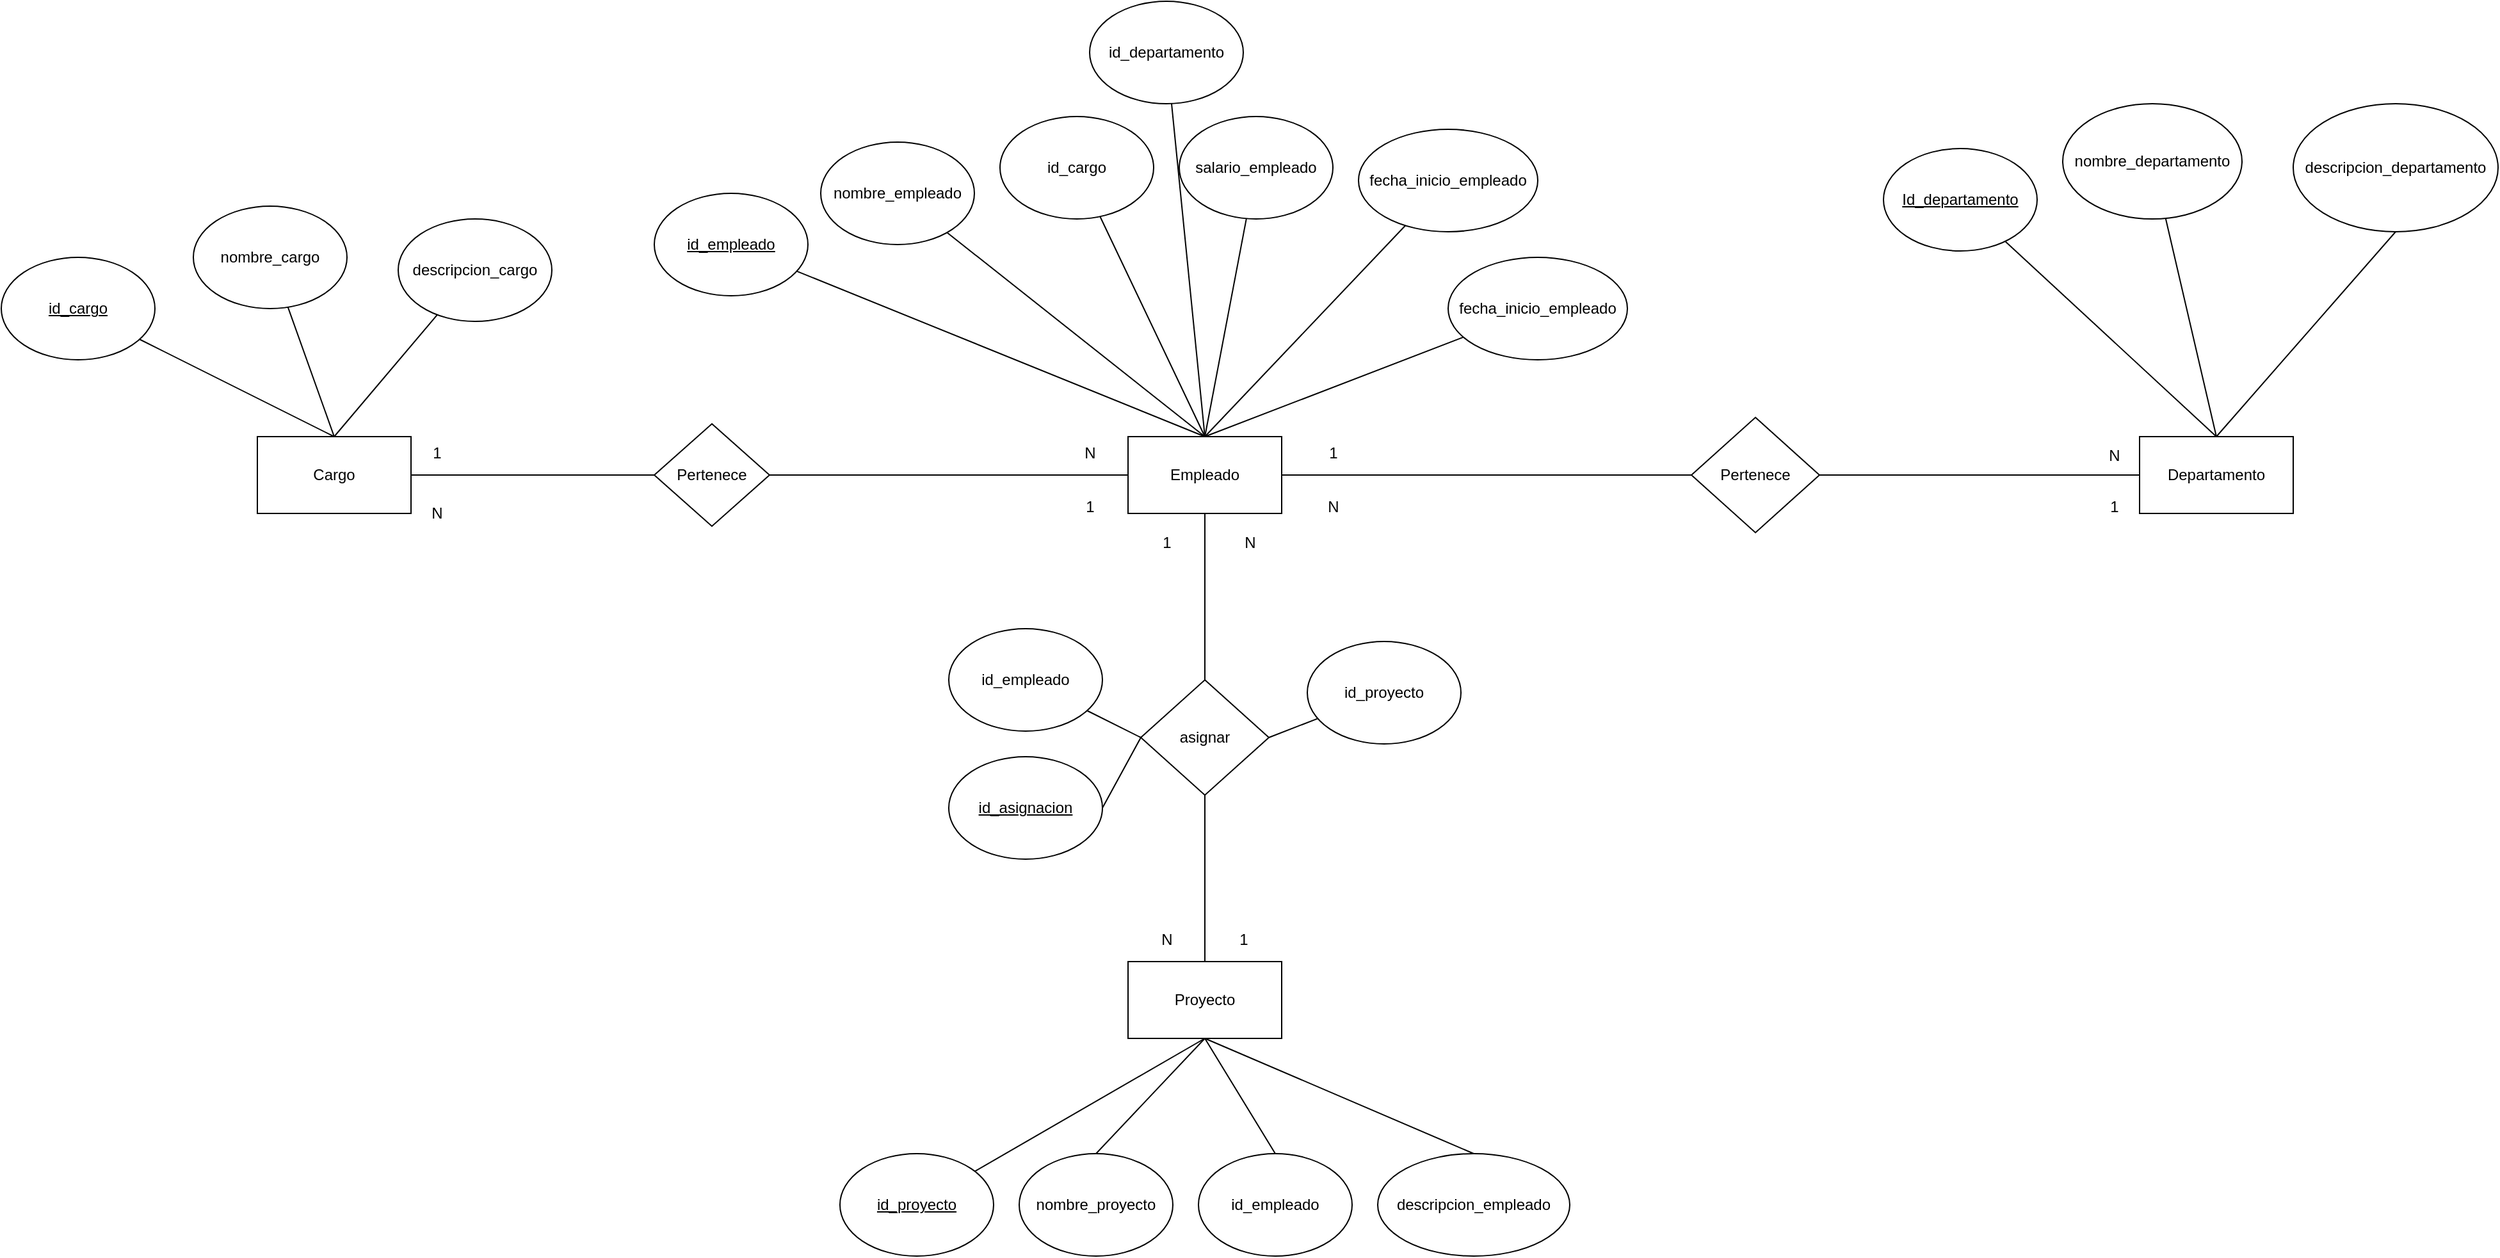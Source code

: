 <mxfile version="23.0.2" type="device">
  <diagram id="R2lEEEUBdFMjLlhIrx00" name="Page-1">
    <mxGraphModel dx="2819" dy="918" grid="1" gridSize="10" guides="1" tooltips="1" connect="1" arrows="1" fold="1" page="1" pageScale="1" pageWidth="850" pageHeight="1100" math="0" shadow="0" extFonts="Permanent Marker^https://fonts.googleapis.com/css?family=Permanent+Marker">
      <root>
        <mxCell id="0" />
        <mxCell id="1" parent="0" />
        <mxCell id="rf5e1oByOBRiGEH48eqN-1" value="Pertenece" style="rhombus;whiteSpace=wrap;html=1;" parent="1" vertex="1">
          <mxGeometry x="650" y="385" width="100" height="90" as="geometry" />
        </mxCell>
        <mxCell id="rf5e1oByOBRiGEH48eqN-3" value="Empleado" style="rounded=0;whiteSpace=wrap;html=1;" parent="1" vertex="1">
          <mxGeometry x="210" y="400" width="120" height="60" as="geometry" />
        </mxCell>
        <mxCell id="rf5e1oByOBRiGEH48eqN-4" value="&lt;u&gt;id_empleado&lt;/u&gt;" style="ellipse;whiteSpace=wrap;html=1;" parent="1" vertex="1">
          <mxGeometry x="-160" y="210" width="120" height="80" as="geometry" />
        </mxCell>
        <mxCell id="rf5e1oByOBRiGEH48eqN-5" value="nombre_empleado" style="ellipse;whiteSpace=wrap;html=1;" parent="1" vertex="1">
          <mxGeometry x="-30" y="170" width="120" height="80" as="geometry" />
        </mxCell>
        <mxCell id="rf5e1oByOBRiGEH48eqN-6" value="id_cargo" style="ellipse;whiteSpace=wrap;html=1;" parent="1" vertex="1">
          <mxGeometry x="110" y="150" width="120" height="80" as="geometry" />
        </mxCell>
        <mxCell id="rf5e1oByOBRiGEH48eqN-7" value="salario_empleado" style="ellipse;whiteSpace=wrap;html=1;" parent="1" vertex="1">
          <mxGeometry x="250" y="150" width="120" height="80" as="geometry" />
        </mxCell>
        <mxCell id="rf5e1oByOBRiGEH48eqN-8" value="fecha_inicio_empleado" style="ellipse;whiteSpace=wrap;html=1;" parent="1" vertex="1">
          <mxGeometry x="390" y="160" width="140" height="80" as="geometry" />
        </mxCell>
        <mxCell id="rf5e1oByOBRiGEH48eqN-10" value="" style="endArrow=none;html=1;rounded=0;exitX=0.5;exitY=0;exitDx=0;exitDy=0;" parent="1" source="rf5e1oByOBRiGEH48eqN-3" target="rf5e1oByOBRiGEH48eqN-4" edge="1">
          <mxGeometry width="50" height="50" relative="1" as="geometry">
            <mxPoint x="200" y="280" as="sourcePoint" />
            <mxPoint x="100" y="280" as="targetPoint" />
          </mxGeometry>
        </mxCell>
        <mxCell id="rf5e1oByOBRiGEH48eqN-11" value="" style="endArrow=none;html=1;rounded=0;exitX=0.5;exitY=0;exitDx=0;exitDy=0;" parent="1" source="rf5e1oByOBRiGEH48eqN-3" target="rf5e1oByOBRiGEH48eqN-5" edge="1">
          <mxGeometry width="50" height="50" relative="1" as="geometry">
            <mxPoint x="240" y="370" as="sourcePoint" />
            <mxPoint x="100" y="200" as="targetPoint" />
          </mxGeometry>
        </mxCell>
        <mxCell id="rf5e1oByOBRiGEH48eqN-12" value="" style="endArrow=none;html=1;rounded=0;exitX=0.5;exitY=0;exitDx=0;exitDy=0;" parent="1" source="rf5e1oByOBRiGEH48eqN-3" target="rf5e1oByOBRiGEH48eqN-6" edge="1">
          <mxGeometry width="50" height="50" relative="1" as="geometry">
            <mxPoint x="280" y="340" as="sourcePoint" />
            <mxPoint x="290" y="190" as="targetPoint" />
          </mxGeometry>
        </mxCell>
        <mxCell id="rf5e1oByOBRiGEH48eqN-13" value="" style="endArrow=none;html=1;rounded=0;exitX=0.5;exitY=0;exitDx=0;exitDy=0;" parent="1" source="rf5e1oByOBRiGEH48eqN-3" target="rf5e1oByOBRiGEH48eqN-7" edge="1">
          <mxGeometry width="50" height="50" relative="1" as="geometry">
            <mxPoint x="269" y="310" as="sourcePoint" />
            <mxPoint x="300" y="200" as="targetPoint" />
          </mxGeometry>
        </mxCell>
        <mxCell id="rf5e1oByOBRiGEH48eqN-14" value="&lt;br&gt;" style="endArrow=none;html=1;rounded=0;exitX=0.5;exitY=0;exitDx=0;exitDy=0;" parent="1" source="rf5e1oByOBRiGEH48eqN-3" target="rf5e1oByOBRiGEH48eqN-8" edge="1">
          <mxGeometry x="0.269" y="-166" width="50" height="50" relative="1" as="geometry">
            <mxPoint x="301" y="300" as="sourcePoint" />
            <mxPoint x="475" y="197" as="targetPoint" />
            <mxPoint as="offset" />
          </mxGeometry>
        </mxCell>
        <mxCell id="rf5e1oByOBRiGEH48eqN-16" value="" style="endArrow=none;html=1;rounded=0;exitX=1;exitY=0.5;exitDx=0;exitDy=0;entryX=0;entryY=0.5;entryDx=0;entryDy=0;" parent="1" source="rf5e1oByOBRiGEH48eqN-3" target="rf5e1oByOBRiGEH48eqN-1" edge="1">
          <mxGeometry width="50" height="50" relative="1" as="geometry">
            <mxPoint x="339" y="436" as="sourcePoint" />
            <mxPoint x="512" y="270" as="targetPoint" />
          </mxGeometry>
        </mxCell>
        <mxCell id="rf5e1oByOBRiGEH48eqN-17" value="Departamento" style="rounded=0;whiteSpace=wrap;html=1;" parent="1" vertex="1">
          <mxGeometry x="1000" y="400" width="120" height="60" as="geometry" />
        </mxCell>
        <mxCell id="rf5e1oByOBRiGEH48eqN-18" value="asignar" style="rhombus;whiteSpace=wrap;html=1;" parent="1" vertex="1">
          <mxGeometry x="220" y="590" width="100" height="90" as="geometry" />
        </mxCell>
        <mxCell id="rf5e1oByOBRiGEH48eqN-19" value="fecha_inicio_empleado" style="ellipse;whiteSpace=wrap;html=1;" parent="1" vertex="1">
          <mxGeometry x="460" y="260" width="140" height="80" as="geometry" />
        </mxCell>
        <mxCell id="rf5e1oByOBRiGEH48eqN-20" value="&lt;br&gt;" style="endArrow=none;html=1;rounded=0;exitX=0.5;exitY=0;exitDx=0;exitDy=0;" parent="1" source="rf5e1oByOBRiGEH48eqN-3" target="rf5e1oByOBRiGEH48eqN-19" edge="1">
          <mxGeometry x="0.672" y="-59" width="50" height="50" relative="1" as="geometry">
            <mxPoint x="430" y="420" as="sourcePoint" />
            <mxPoint x="498" y="242" as="targetPoint" />
            <mxPoint as="offset" />
          </mxGeometry>
        </mxCell>
        <mxCell id="rf5e1oByOBRiGEH48eqN-21" value="Proyecto" style="rounded=0;whiteSpace=wrap;html=1;" parent="1" vertex="1">
          <mxGeometry x="210" y="810" width="120" height="60" as="geometry" />
        </mxCell>
        <mxCell id="rf5e1oByOBRiGEH48eqN-22" value="&lt;u&gt;Id_departamento&lt;/u&gt;" style="ellipse;whiteSpace=wrap;html=1;" parent="1" vertex="1">
          <mxGeometry x="800" y="175" width="120" height="80" as="geometry" />
        </mxCell>
        <mxCell id="rf5e1oByOBRiGEH48eqN-23" value="nombre_departamento" style="ellipse;whiteSpace=wrap;html=1;" parent="1" vertex="1">
          <mxGeometry x="940" y="140" width="140" height="90" as="geometry" />
        </mxCell>
        <mxCell id="rf5e1oByOBRiGEH48eqN-24" value="descripcion_departamento" style="ellipse;whiteSpace=wrap;html=1;" parent="1" vertex="1">
          <mxGeometry x="1120" y="140" width="160" height="100" as="geometry" />
        </mxCell>
        <mxCell id="rf5e1oByOBRiGEH48eqN-26" value="" style="endArrow=none;html=1;rounded=0;entryX=0.5;entryY=0;entryDx=0;entryDy=0;" parent="1" source="rf5e1oByOBRiGEH48eqN-22" target="rf5e1oByOBRiGEH48eqN-17" edge="1">
          <mxGeometry width="50" height="50" relative="1" as="geometry">
            <mxPoint x="810" y="540" as="sourcePoint" />
            <mxPoint x="860" y="490" as="targetPoint" />
          </mxGeometry>
        </mxCell>
        <mxCell id="rf5e1oByOBRiGEH48eqN-27" value="" style="endArrow=none;html=1;rounded=0;entryX=0.5;entryY=0;entryDx=0;entryDy=0;" parent="1" source="rf5e1oByOBRiGEH48eqN-23" target="rf5e1oByOBRiGEH48eqN-17" edge="1">
          <mxGeometry width="50" height="50" relative="1" as="geometry">
            <mxPoint x="865" y="292" as="sourcePoint" />
            <mxPoint x="1090" y="420" as="targetPoint" />
          </mxGeometry>
        </mxCell>
        <mxCell id="rf5e1oByOBRiGEH48eqN-28" value="" style="endArrow=none;html=1;rounded=0;exitX=0.5;exitY=1;exitDx=0;exitDy=0;entryX=0.5;entryY=0;entryDx=0;entryDy=0;" parent="1" source="rf5e1oByOBRiGEH48eqN-24" target="rf5e1oByOBRiGEH48eqN-17" edge="1">
          <mxGeometry width="50" height="50" relative="1" as="geometry">
            <mxPoint x="996" y="265" as="sourcePoint" />
            <mxPoint x="1080" y="390" as="targetPoint" />
          </mxGeometry>
        </mxCell>
        <mxCell id="rf5e1oByOBRiGEH48eqN-29" value="" style="endArrow=none;html=1;rounded=0;exitX=1;exitY=0.5;exitDx=0;exitDy=0;entryX=0;entryY=0.5;entryDx=0;entryDy=0;" parent="1" source="rf5e1oByOBRiGEH48eqN-1" target="rf5e1oByOBRiGEH48eqN-17" edge="1">
          <mxGeometry width="50" height="50" relative="1" as="geometry">
            <mxPoint x="830" y="550" as="sourcePoint" />
            <mxPoint x="880" y="500" as="targetPoint" />
          </mxGeometry>
        </mxCell>
        <mxCell id="rf5e1oByOBRiGEH48eqN-30" value="" style="endArrow=none;html=1;rounded=0;entryX=0.5;entryY=1;entryDx=0;entryDy=0;" parent="1" source="rf5e1oByOBRiGEH48eqN-18" target="rf5e1oByOBRiGEH48eqN-3" edge="1">
          <mxGeometry width="50" height="50" relative="1" as="geometry">
            <mxPoint x="250" y="530" as="sourcePoint" />
            <mxPoint x="300" y="480" as="targetPoint" />
          </mxGeometry>
        </mxCell>
        <mxCell id="rf5e1oByOBRiGEH48eqN-31" value="" style="endArrow=none;html=1;rounded=0;entryX=0.5;entryY=1;entryDx=0;entryDy=0;exitX=0.5;exitY=0;exitDx=0;exitDy=0;" parent="1" source="rf5e1oByOBRiGEH48eqN-21" target="rf5e1oByOBRiGEH48eqN-18" edge="1">
          <mxGeometry width="50" height="50" relative="1" as="geometry">
            <mxPoint x="20" y="710" as="sourcePoint" />
            <mxPoint x="70" y="660" as="targetPoint" />
          </mxGeometry>
        </mxCell>
        <mxCell id="rf5e1oByOBRiGEH48eqN-32" value="&lt;u&gt;id_proyecto&lt;/u&gt;" style="ellipse;whiteSpace=wrap;html=1;" parent="1" vertex="1">
          <mxGeometry x="-15" y="960" width="120" height="80" as="geometry" />
        </mxCell>
        <mxCell id="rf5e1oByOBRiGEH48eqN-33" value="nombre_proyecto" style="ellipse;whiteSpace=wrap;html=1;" parent="1" vertex="1">
          <mxGeometry x="125" y="960" width="120" height="80" as="geometry" />
        </mxCell>
        <mxCell id="rf5e1oByOBRiGEH48eqN-34" value="id_empleado" style="ellipse;whiteSpace=wrap;html=1;" parent="1" vertex="1">
          <mxGeometry x="265" y="960" width="120" height="80" as="geometry" />
        </mxCell>
        <mxCell id="rf5e1oByOBRiGEH48eqN-36" value="descripcion_empleado" style="ellipse;whiteSpace=wrap;html=1;" parent="1" vertex="1">
          <mxGeometry x="405" y="960" width="150" height="80" as="geometry" />
        </mxCell>
        <mxCell id="rf5e1oByOBRiGEH48eqN-37" value="" style="endArrow=none;html=1;rounded=0;exitX=0.5;exitY=1;exitDx=0;exitDy=0;" parent="1" source="rf5e1oByOBRiGEH48eqN-21" target="rf5e1oByOBRiGEH48eqN-32" edge="1">
          <mxGeometry width="50" height="50" relative="1" as="geometry">
            <mxPoint x="360" y="930" as="sourcePoint" />
            <mxPoint x="410" y="880" as="targetPoint" />
          </mxGeometry>
        </mxCell>
        <mxCell id="rf5e1oByOBRiGEH48eqN-38" value="" style="endArrow=none;html=1;rounded=0;exitX=0.5;exitY=0;exitDx=0;exitDy=0;entryX=0.5;entryY=1;entryDx=0;entryDy=0;" parent="1" source="rf5e1oByOBRiGEH48eqN-33" target="rf5e1oByOBRiGEH48eqN-21" edge="1">
          <mxGeometry width="50" height="50" relative="1" as="geometry">
            <mxPoint x="280" y="880" as="sourcePoint" />
            <mxPoint x="181" y="919" as="targetPoint" />
          </mxGeometry>
        </mxCell>
        <mxCell id="rf5e1oByOBRiGEH48eqN-39" value="" style="endArrow=none;html=1;rounded=0;exitX=0.5;exitY=1;exitDx=0;exitDy=0;entryX=0.5;entryY=0;entryDx=0;entryDy=0;" parent="1" source="rf5e1oByOBRiGEH48eqN-21" target="rf5e1oByOBRiGEH48eqN-34" edge="1">
          <mxGeometry width="50" height="50" relative="1" as="geometry">
            <mxPoint x="260" y="970" as="sourcePoint" />
            <mxPoint x="350" y="910" as="targetPoint" />
          </mxGeometry>
        </mxCell>
        <mxCell id="rf5e1oByOBRiGEH48eqN-40" value="" style="endArrow=none;html=1;rounded=0;entryX=0.5;entryY=0;entryDx=0;entryDy=0;exitX=0.5;exitY=1;exitDx=0;exitDy=0;" parent="1" source="rf5e1oByOBRiGEH48eqN-21" target="rf5e1oByOBRiGEH48eqN-36" edge="1">
          <mxGeometry width="50" height="50" relative="1" as="geometry">
            <mxPoint x="320" y="840" as="sourcePoint" />
            <mxPoint x="470" y="930" as="targetPoint" />
          </mxGeometry>
        </mxCell>
        <mxCell id="rf5e1oByOBRiGEH48eqN-41" value="id_empleado" style="ellipse;whiteSpace=wrap;html=1;" parent="1" vertex="1">
          <mxGeometry x="70" y="550" width="120" height="80" as="geometry" />
        </mxCell>
        <mxCell id="rf5e1oByOBRiGEH48eqN-42" value="id_proyecto" style="ellipse;whiteSpace=wrap;html=1;" parent="1" vertex="1">
          <mxGeometry x="350" y="560" width="120" height="80" as="geometry" />
        </mxCell>
        <mxCell id="rf5e1oByOBRiGEH48eqN-43" value="" style="endArrow=none;html=1;rounded=0;exitX=0;exitY=0.5;exitDx=0;exitDy=0;" parent="1" source="rf5e1oByOBRiGEH48eqN-18" target="rf5e1oByOBRiGEH48eqN-41" edge="1">
          <mxGeometry width="50" height="50" relative="1" as="geometry">
            <mxPoint x="10" y="700" as="sourcePoint" />
            <mxPoint x="60" y="650" as="targetPoint" />
          </mxGeometry>
        </mxCell>
        <mxCell id="rf5e1oByOBRiGEH48eqN-44" value="" style="endArrow=none;html=1;rounded=0;exitX=1;exitY=0.5;exitDx=0;exitDy=0;" parent="1" source="rf5e1oByOBRiGEH48eqN-18" target="rf5e1oByOBRiGEH48eqN-42" edge="1">
          <mxGeometry width="50" height="50" relative="1" as="geometry">
            <mxPoint x="551" y="741" as="sourcePoint" />
            <mxPoint x="509" y="720" as="targetPoint" />
          </mxGeometry>
        </mxCell>
        <mxCell id="rf5e1oByOBRiGEH48eqN-55" value="1" style="text;html=1;align=center;verticalAlign=middle;resizable=0;points=[];autosize=1;strokeColor=none;fillColor=none;" parent="1" vertex="1">
          <mxGeometry x="225" y="468" width="30" height="30" as="geometry" />
        </mxCell>
        <mxCell id="rf5e1oByOBRiGEH48eqN-56" value="N" style="text;html=1;align=center;verticalAlign=middle;resizable=0;points=[];autosize=1;strokeColor=none;fillColor=none;" parent="1" vertex="1">
          <mxGeometry x="225" y="778" width="30" height="30" as="geometry" />
        </mxCell>
        <mxCell id="rf5e1oByOBRiGEH48eqN-57" value="1" style="text;html=1;align=center;verticalAlign=middle;resizable=0;points=[];autosize=1;strokeColor=none;fillColor=none;" parent="1" vertex="1">
          <mxGeometry x="285" y="778" width="30" height="30" as="geometry" />
        </mxCell>
        <mxCell id="rf5e1oByOBRiGEH48eqN-58" value="N" style="text;html=1;align=center;verticalAlign=middle;resizable=0;points=[];autosize=1;strokeColor=none;fillColor=none;" parent="1" vertex="1">
          <mxGeometry x="290" y="468" width="30" height="30" as="geometry" />
        </mxCell>
        <mxCell id="rf5e1oByOBRiGEH48eqN-59" value="&lt;u&gt;id_asignacion&lt;/u&gt;" style="ellipse;whiteSpace=wrap;html=1;" parent="1" vertex="1">
          <mxGeometry x="70" y="650" width="120" height="80" as="geometry" />
        </mxCell>
        <mxCell id="rf5e1oByOBRiGEH48eqN-60" value="" style="endArrow=none;html=1;rounded=0;exitX=0;exitY=0.5;exitDx=0;exitDy=0;entryX=1;entryY=0.5;entryDx=0;entryDy=0;" parent="1" source="rf5e1oByOBRiGEH48eqN-18" target="rf5e1oByOBRiGEH48eqN-59" edge="1">
          <mxGeometry width="50" height="50" relative="1" as="geometry">
            <mxPoint x="230" y="645" as="sourcePoint" />
            <mxPoint x="188" y="624" as="targetPoint" />
          </mxGeometry>
        </mxCell>
        <mxCell id="rf5e1oByOBRiGEH48eqN-61" value="Cargo" style="rounded=0;whiteSpace=wrap;html=1;" parent="1" vertex="1">
          <mxGeometry x="-470" y="400" width="120" height="60" as="geometry" />
        </mxCell>
        <mxCell id="rf5e1oByOBRiGEH48eqN-62" value="&lt;u&gt;id_cargo&lt;/u&gt;" style="ellipse;whiteSpace=wrap;html=1;" parent="1" vertex="1">
          <mxGeometry x="-670" y="260" width="120" height="80" as="geometry" />
        </mxCell>
        <mxCell id="rf5e1oByOBRiGEH48eqN-63" value="nombre_cargo" style="ellipse;whiteSpace=wrap;html=1;" parent="1" vertex="1">
          <mxGeometry x="-520" y="220" width="120" height="80" as="geometry" />
        </mxCell>
        <mxCell id="rf5e1oByOBRiGEH48eqN-64" value="descripcion_cargo" style="ellipse;whiteSpace=wrap;html=1;" parent="1" vertex="1">
          <mxGeometry x="-360" y="230" width="120" height="80" as="geometry" />
        </mxCell>
        <mxCell id="rf5e1oByOBRiGEH48eqN-65" value="" style="endArrow=none;html=1;rounded=0;exitX=0.5;exitY=0;exitDx=0;exitDy=0;" parent="1" source="rf5e1oByOBRiGEH48eqN-61" target="rf5e1oByOBRiGEH48eqN-62" edge="1">
          <mxGeometry width="50" height="50" relative="1" as="geometry">
            <mxPoint x="-820" y="480" as="sourcePoint" />
            <mxPoint x="-770" y="430" as="targetPoint" />
          </mxGeometry>
        </mxCell>
        <mxCell id="rf5e1oByOBRiGEH48eqN-67" value="" style="endArrow=none;html=1;rounded=0;exitX=0.5;exitY=0;exitDx=0;exitDy=0;" parent="1" source="rf5e1oByOBRiGEH48eqN-61" target="rf5e1oByOBRiGEH48eqN-63" edge="1">
          <mxGeometry width="50" height="50" relative="1" as="geometry">
            <mxPoint x="-400" y="410" as="sourcePoint" />
            <mxPoint x="-520" y="320" as="targetPoint" />
          </mxGeometry>
        </mxCell>
        <mxCell id="rf5e1oByOBRiGEH48eqN-68" value="" style="endArrow=none;html=1;rounded=0;exitX=0.5;exitY=0;exitDx=0;exitDy=0;" parent="1" source="rf5e1oByOBRiGEH48eqN-61" target="rf5e1oByOBRiGEH48eqN-64" edge="1">
          <mxGeometry width="50" height="50" relative="1" as="geometry">
            <mxPoint x="-400" y="410" as="sourcePoint" />
            <mxPoint x="-400" y="320" as="targetPoint" />
          </mxGeometry>
        </mxCell>
        <mxCell id="rf5e1oByOBRiGEH48eqN-69" value="Pertenece" style="rhombus;whiteSpace=wrap;html=1;" parent="1" vertex="1">
          <mxGeometry x="-160" y="390" width="90" height="80" as="geometry" />
        </mxCell>
        <mxCell id="rf5e1oByOBRiGEH48eqN-70" value="" style="endArrow=none;html=1;rounded=0;entryX=0;entryY=0.5;entryDx=0;entryDy=0;exitX=1;exitY=0.5;exitDx=0;exitDy=0;" parent="1" source="rf5e1oByOBRiGEH48eqN-61" target="rf5e1oByOBRiGEH48eqN-69" edge="1">
          <mxGeometry width="50" height="50" relative="1" as="geometry">
            <mxPoint x="-360" y="520" as="sourcePoint" />
            <mxPoint x="-310" y="470" as="targetPoint" />
          </mxGeometry>
        </mxCell>
        <mxCell id="rf5e1oByOBRiGEH48eqN-71" value="" style="endArrow=none;html=1;rounded=0;entryX=0;entryY=0.5;entryDx=0;entryDy=0;exitX=1;exitY=0.5;exitDx=0;exitDy=0;" parent="1" source="rf5e1oByOBRiGEH48eqN-69" target="rf5e1oByOBRiGEH48eqN-3" edge="1">
          <mxGeometry width="50" height="50" relative="1" as="geometry">
            <mxPoint x="10" y="429.5" as="sourcePoint" />
            <mxPoint x="200" y="429.5" as="targetPoint" />
          </mxGeometry>
        </mxCell>
        <mxCell id="rf5e1oByOBRiGEH48eqN-72" value="1" style="text;html=1;align=center;verticalAlign=middle;resizable=0;points=[];autosize=1;strokeColor=none;fillColor=none;" parent="1" vertex="1">
          <mxGeometry x="-345" y="398" width="30" height="30" as="geometry" />
        </mxCell>
        <mxCell id="rf5e1oByOBRiGEH48eqN-73" value="N" style="text;html=1;align=center;verticalAlign=middle;resizable=0;points=[];autosize=1;strokeColor=none;fillColor=none;" parent="1" vertex="1">
          <mxGeometry x="165" y="398" width="30" height="30" as="geometry" />
        </mxCell>
        <mxCell id="rf5e1oByOBRiGEH48eqN-75" value="1" style="text;html=1;align=center;verticalAlign=middle;resizable=0;points=[];autosize=1;strokeColor=none;fillColor=none;" parent="1" vertex="1">
          <mxGeometry x="355" y="398" width="30" height="30" as="geometry" />
        </mxCell>
        <mxCell id="rf5e1oByOBRiGEH48eqN-76" value="N" style="text;html=1;align=center;verticalAlign=middle;resizable=0;points=[];autosize=1;strokeColor=none;fillColor=none;" parent="1" vertex="1">
          <mxGeometry x="965" y="400" width="30" height="30" as="geometry" />
        </mxCell>
        <mxCell id="rf5e1oByOBRiGEH48eqN-77" value="N" style="text;html=1;align=center;verticalAlign=middle;resizable=0;points=[];autosize=1;strokeColor=none;fillColor=none;" parent="1" vertex="1">
          <mxGeometry x="355" y="440" width="30" height="30" as="geometry" />
        </mxCell>
        <mxCell id="rf5e1oByOBRiGEH48eqN-78" value="1" style="text;html=1;align=center;verticalAlign=middle;resizable=0;points=[];autosize=1;strokeColor=none;fillColor=none;" parent="1" vertex="1">
          <mxGeometry x="965" y="440" width="30" height="30" as="geometry" />
        </mxCell>
        <mxCell id="rf5e1oByOBRiGEH48eqN-79" value="id_departamento" style="ellipse;whiteSpace=wrap;html=1;" parent="1" vertex="1">
          <mxGeometry x="180" y="60" width="120" height="80" as="geometry" />
        </mxCell>
        <mxCell id="rf5e1oByOBRiGEH48eqN-80" value="" style="endArrow=none;html=1;rounded=0;" parent="1" target="rf5e1oByOBRiGEH48eqN-79" edge="1">
          <mxGeometry width="50" height="50" relative="1" as="geometry">
            <mxPoint x="270" y="400" as="sourcePoint" />
            <mxPoint x="329.69" y="228" as="targetPoint" />
          </mxGeometry>
        </mxCell>
        <mxCell id="FAGi_r7_TuM9o4ek95y0-1" value="1" style="text;html=1;align=center;verticalAlign=middle;resizable=0;points=[];autosize=1;strokeColor=none;fillColor=none;" vertex="1" parent="1">
          <mxGeometry x="165" y="440" width="30" height="30" as="geometry" />
        </mxCell>
        <mxCell id="FAGi_r7_TuM9o4ek95y0-2" value="N" style="text;html=1;align=center;verticalAlign=middle;resizable=0;points=[];autosize=1;strokeColor=none;fillColor=none;" vertex="1" parent="1">
          <mxGeometry x="-345" y="445" width="30" height="30" as="geometry" />
        </mxCell>
      </root>
    </mxGraphModel>
  </diagram>
</mxfile>
